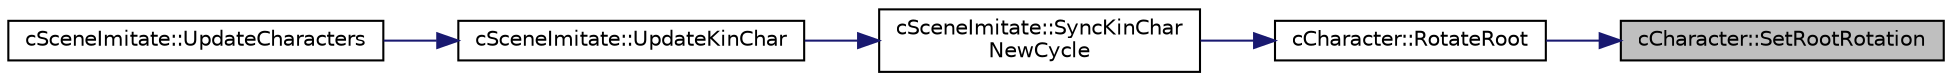 digraph "cCharacter::SetRootRotation"
{
 // LATEX_PDF_SIZE
  edge [fontname="Helvetica",fontsize="10",labelfontname="Helvetica",labelfontsize="10"];
  node [fontname="Helvetica",fontsize="10",shape=record];
  rankdir="RL";
  Node1 [label="cCharacter::SetRootRotation",height=0.2,width=0.4,color="black", fillcolor="grey75", style="filled", fontcolor="black",tooltip=" "];
  Node1 -> Node2 [dir="back",color="midnightblue",fontsize="10",style="solid",fontname="Helvetica"];
  Node2 [label="cCharacter::RotateRoot",height=0.2,width=0.4,color="black", fillcolor="white", style="filled",URL="$classc_character.html#aba7537f31df06594bb4d5649b5aa8345",tooltip=" "];
  Node2 -> Node3 [dir="back",color="midnightblue",fontsize="10",style="solid",fontname="Helvetica"];
  Node3 [label="cSceneImitate::SyncKinChar\lNewCycle",height=0.2,width=0.4,color="black", fillcolor="white", style="filled",URL="$classc_scene_imitate.html#a912ee6b57ba40551c4f0be71a636521c",tooltip=" "];
  Node3 -> Node4 [dir="back",color="midnightblue",fontsize="10",style="solid",fontname="Helvetica"];
  Node4 [label="cSceneImitate::UpdateKinChar",height=0.2,width=0.4,color="black", fillcolor="white", style="filled",URL="$classc_scene_imitate.html#a46e91c3e17e31b4ddfc0509e369f8a02",tooltip=" "];
  Node4 -> Node5 [dir="back",color="midnightblue",fontsize="10",style="solid",fontname="Helvetica"];
  Node5 [label="cSceneImitate::UpdateCharacters",height=0.2,width=0.4,color="black", fillcolor="white", style="filled",URL="$classc_scene_imitate.html#aa8ba710f2cf9be960f22ec8f1dc5eb62",tooltip=" "];
}
